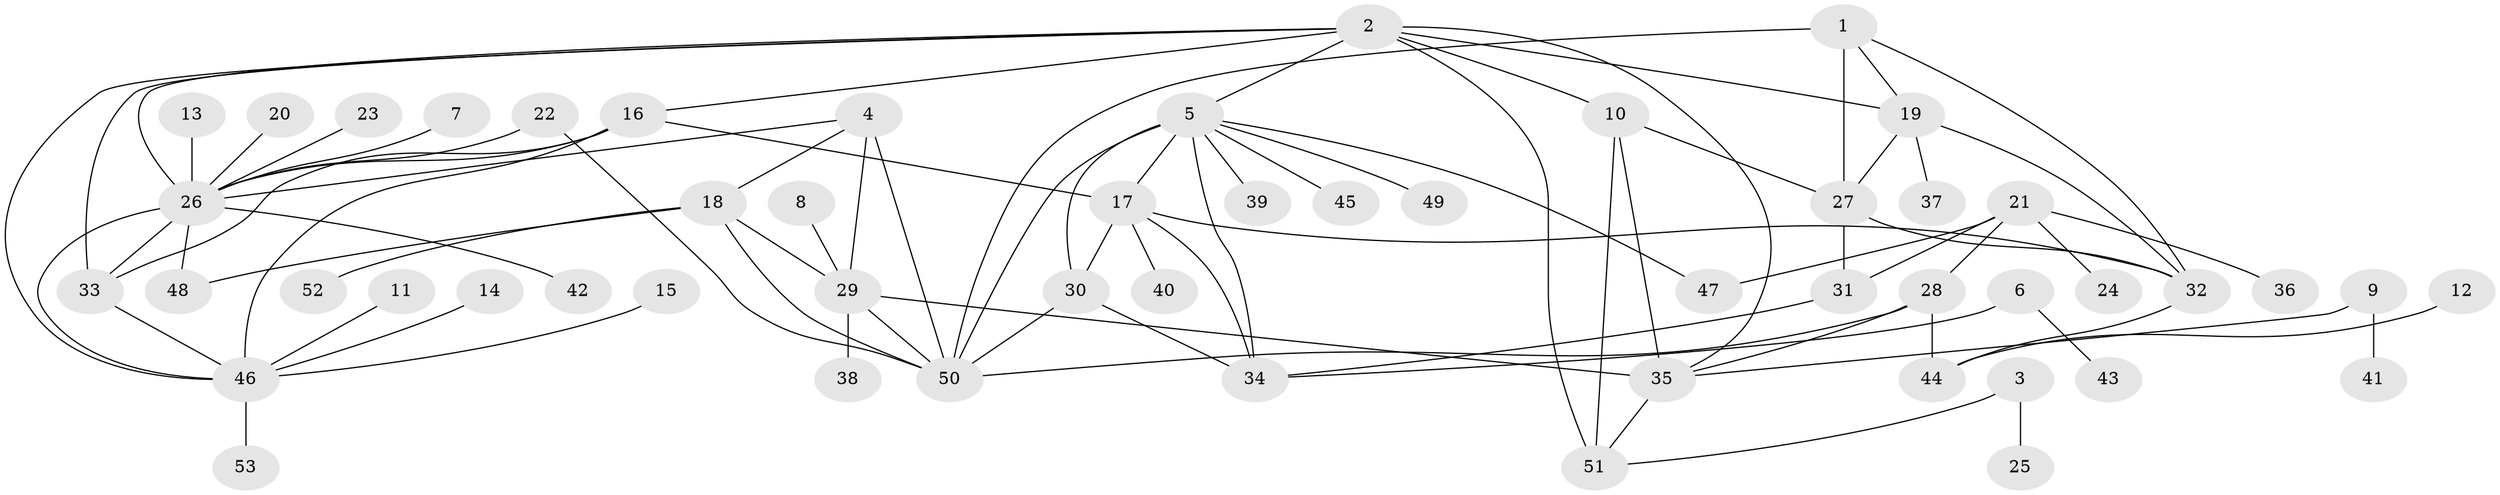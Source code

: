 // original degree distribution, {7: 0.0380952380952381, 5: 0.05714285714285714, 8: 0.02857142857142857, 6: 0.06666666666666667, 9: 0.01904761904761905, 14: 0.009523809523809525, 10: 0.009523809523809525, 11: 0.01904761904761905, 4: 0.01904761904761905, 1: 0.5142857142857142, 2: 0.2, 3: 0.01904761904761905}
// Generated by graph-tools (version 1.1) at 2025/02/03/09/25 03:02:52]
// undirected, 53 vertices, 84 edges
graph export_dot {
graph [start="1"]
  node [color=gray90,style=filled];
  1;
  2;
  3;
  4;
  5;
  6;
  7;
  8;
  9;
  10;
  11;
  12;
  13;
  14;
  15;
  16;
  17;
  18;
  19;
  20;
  21;
  22;
  23;
  24;
  25;
  26;
  27;
  28;
  29;
  30;
  31;
  32;
  33;
  34;
  35;
  36;
  37;
  38;
  39;
  40;
  41;
  42;
  43;
  44;
  45;
  46;
  47;
  48;
  49;
  50;
  51;
  52;
  53;
  1 -- 19 [weight=1.0];
  1 -- 27 [weight=2.0];
  1 -- 32 [weight=1.0];
  1 -- 50 [weight=1.0];
  2 -- 5 [weight=1.0];
  2 -- 10 [weight=2.0];
  2 -- 16 [weight=1.0];
  2 -- 19 [weight=1.0];
  2 -- 26 [weight=1.0];
  2 -- 33 [weight=1.0];
  2 -- 35 [weight=1.0];
  2 -- 46 [weight=1.0];
  2 -- 51 [weight=1.0];
  3 -- 25 [weight=1.0];
  3 -- 51 [weight=1.0];
  4 -- 18 [weight=1.0];
  4 -- 26 [weight=1.0];
  4 -- 29 [weight=2.0];
  4 -- 50 [weight=1.0];
  5 -- 17 [weight=1.0];
  5 -- 30 [weight=2.0];
  5 -- 34 [weight=1.0];
  5 -- 39 [weight=1.0];
  5 -- 45 [weight=1.0];
  5 -- 47 [weight=1.0];
  5 -- 49 [weight=1.0];
  5 -- 50 [weight=2.0];
  6 -- 34 [weight=1.0];
  6 -- 43 [weight=1.0];
  7 -- 26 [weight=1.0];
  8 -- 29 [weight=1.0];
  9 -- 35 [weight=1.0];
  9 -- 41 [weight=1.0];
  10 -- 27 [weight=1.0];
  10 -- 35 [weight=2.0];
  10 -- 51 [weight=2.0];
  11 -- 46 [weight=1.0];
  12 -- 44 [weight=1.0];
  13 -- 26 [weight=1.0];
  14 -- 46 [weight=1.0];
  15 -- 46 [weight=1.0];
  16 -- 17 [weight=1.0];
  16 -- 26 [weight=1.0];
  16 -- 33 [weight=1.0];
  16 -- 46 [weight=1.0];
  17 -- 30 [weight=2.0];
  17 -- 32 [weight=1.0];
  17 -- 34 [weight=1.0];
  17 -- 40 [weight=1.0];
  18 -- 29 [weight=2.0];
  18 -- 48 [weight=1.0];
  18 -- 50 [weight=1.0];
  18 -- 52 [weight=1.0];
  19 -- 27 [weight=2.0];
  19 -- 32 [weight=1.0];
  19 -- 37 [weight=1.0];
  20 -- 26 [weight=1.0];
  21 -- 24 [weight=1.0];
  21 -- 28 [weight=1.0];
  21 -- 31 [weight=1.0];
  21 -- 36 [weight=1.0];
  21 -- 47 [weight=1.0];
  22 -- 26 [weight=1.0];
  22 -- 50 [weight=1.0];
  23 -- 26 [weight=1.0];
  26 -- 33 [weight=1.0];
  26 -- 42 [weight=1.0];
  26 -- 46 [weight=1.0];
  26 -- 48 [weight=1.0];
  27 -- 31 [weight=1.0];
  27 -- 32 [weight=2.0];
  28 -- 35 [weight=1.0];
  28 -- 44 [weight=1.0];
  28 -- 50 [weight=1.0];
  29 -- 35 [weight=1.0];
  29 -- 38 [weight=1.0];
  29 -- 50 [weight=2.0];
  30 -- 34 [weight=2.0];
  30 -- 50 [weight=1.0];
  31 -- 34 [weight=1.0];
  32 -- 44 [weight=1.0];
  33 -- 46 [weight=1.0];
  35 -- 51 [weight=1.0];
  46 -- 53 [weight=1.0];
}
